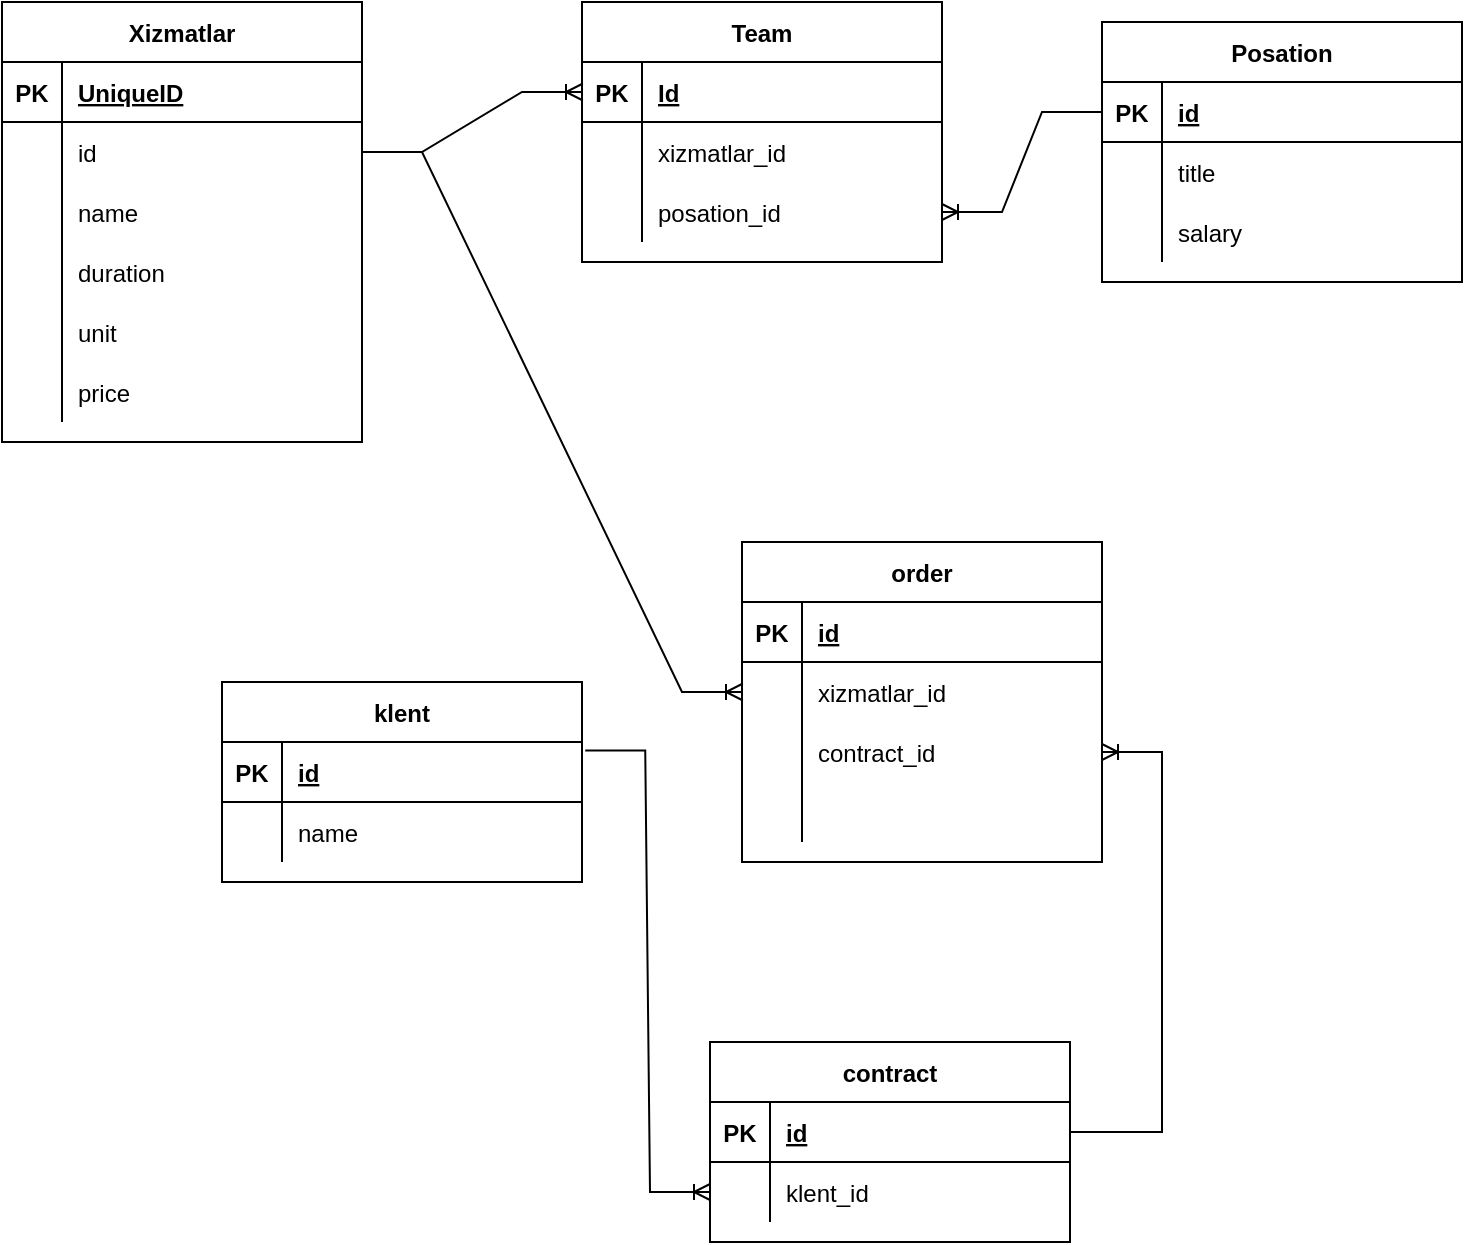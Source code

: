 <mxfile version="17.4.6" type="device"><diagram id="w4tWnw_JtKsf6p1uLw50" name="Page-1"><mxGraphModel dx="1384" dy="772" grid="1" gridSize="10" guides="1" tooltips="1" connect="1" arrows="1" fold="1" page="1" pageScale="1" pageWidth="827" pageHeight="1169" math="0" shadow="0"><root><mxCell id="0"/><mxCell id="1" parent="0"/><mxCell id="dVVWXhntclBttczPjFfU-1" value="Xizmatlar" style="shape=table;startSize=30;container=1;collapsible=1;childLayout=tableLayout;fixedRows=1;rowLines=0;fontStyle=1;align=center;resizeLast=1;" parent="1" vertex="1"><mxGeometry x="60" y="40" width="180" height="220" as="geometry"/></mxCell><mxCell id="dVVWXhntclBttczPjFfU-2" value="" style="shape=tableRow;horizontal=0;startSize=0;swimlaneHead=0;swimlaneBody=0;fillColor=none;collapsible=0;dropTarget=0;points=[[0,0.5],[1,0.5]];portConstraint=eastwest;top=0;left=0;right=0;bottom=1;" parent="dVVWXhntclBttczPjFfU-1" vertex="1"><mxGeometry y="30" width="180" height="30" as="geometry"/></mxCell><mxCell id="dVVWXhntclBttczPjFfU-3" value="PK" style="shape=partialRectangle;connectable=0;fillColor=none;top=0;left=0;bottom=0;right=0;fontStyle=1;overflow=hidden;" parent="dVVWXhntclBttczPjFfU-2" vertex="1"><mxGeometry width="30" height="30" as="geometry"><mxRectangle width="30" height="30" as="alternateBounds"/></mxGeometry></mxCell><mxCell id="dVVWXhntclBttczPjFfU-4" value="UniqueID" style="shape=partialRectangle;connectable=0;fillColor=none;top=0;left=0;bottom=0;right=0;align=left;spacingLeft=6;fontStyle=5;overflow=hidden;" parent="dVVWXhntclBttczPjFfU-2" vertex="1"><mxGeometry x="30" width="150" height="30" as="geometry"><mxRectangle width="150" height="30" as="alternateBounds"/></mxGeometry></mxCell><mxCell id="dVVWXhntclBttczPjFfU-5" value="" style="shape=tableRow;horizontal=0;startSize=0;swimlaneHead=0;swimlaneBody=0;fillColor=none;collapsible=0;dropTarget=0;points=[[0,0.5],[1,0.5]];portConstraint=eastwest;top=0;left=0;right=0;bottom=0;" parent="dVVWXhntclBttczPjFfU-1" vertex="1"><mxGeometry y="60" width="180" height="30" as="geometry"/></mxCell><mxCell id="dVVWXhntclBttczPjFfU-6" value="" style="shape=partialRectangle;connectable=0;fillColor=none;top=0;left=0;bottom=0;right=0;editable=1;overflow=hidden;" parent="dVVWXhntclBttczPjFfU-5" vertex="1"><mxGeometry width="30" height="30" as="geometry"><mxRectangle width="30" height="30" as="alternateBounds"/></mxGeometry></mxCell><mxCell id="dVVWXhntclBttczPjFfU-7" value="id" style="shape=partialRectangle;connectable=0;fillColor=none;top=0;left=0;bottom=0;right=0;align=left;spacingLeft=6;overflow=hidden;" parent="dVVWXhntclBttczPjFfU-5" vertex="1"><mxGeometry x="30" width="150" height="30" as="geometry"><mxRectangle width="150" height="30" as="alternateBounds"/></mxGeometry></mxCell><mxCell id="dVVWXhntclBttczPjFfU-8" value="" style="shape=tableRow;horizontal=0;startSize=0;swimlaneHead=0;swimlaneBody=0;fillColor=none;collapsible=0;dropTarget=0;points=[[0,0.5],[1,0.5]];portConstraint=eastwest;top=0;left=0;right=0;bottom=0;" parent="dVVWXhntclBttczPjFfU-1" vertex="1"><mxGeometry y="90" width="180" height="30" as="geometry"/></mxCell><mxCell id="dVVWXhntclBttczPjFfU-9" value="" style="shape=partialRectangle;connectable=0;fillColor=none;top=0;left=0;bottom=0;right=0;editable=1;overflow=hidden;" parent="dVVWXhntclBttczPjFfU-8" vertex="1"><mxGeometry width="30" height="30" as="geometry"><mxRectangle width="30" height="30" as="alternateBounds"/></mxGeometry></mxCell><mxCell id="dVVWXhntclBttczPjFfU-10" value="name" style="shape=partialRectangle;connectable=0;fillColor=none;top=0;left=0;bottom=0;right=0;align=left;spacingLeft=6;overflow=hidden;" parent="dVVWXhntclBttczPjFfU-8" vertex="1"><mxGeometry x="30" width="150" height="30" as="geometry"><mxRectangle width="150" height="30" as="alternateBounds"/></mxGeometry></mxCell><mxCell id="dVVWXhntclBttczPjFfU-11" value="" style="shape=tableRow;horizontal=0;startSize=0;swimlaneHead=0;swimlaneBody=0;fillColor=none;collapsible=0;dropTarget=0;points=[[0,0.5],[1,0.5]];portConstraint=eastwest;top=0;left=0;right=0;bottom=0;" parent="dVVWXhntclBttczPjFfU-1" vertex="1"><mxGeometry y="120" width="180" height="30" as="geometry"/></mxCell><mxCell id="dVVWXhntclBttczPjFfU-12" value="" style="shape=partialRectangle;connectable=0;fillColor=none;top=0;left=0;bottom=0;right=0;editable=1;overflow=hidden;" parent="dVVWXhntclBttczPjFfU-11" vertex="1"><mxGeometry width="30" height="30" as="geometry"><mxRectangle width="30" height="30" as="alternateBounds"/></mxGeometry></mxCell><mxCell id="dVVWXhntclBttczPjFfU-13" value="duration" style="shape=partialRectangle;connectable=0;fillColor=none;top=0;left=0;bottom=0;right=0;align=left;spacingLeft=6;overflow=hidden;" parent="dVVWXhntclBttczPjFfU-11" vertex="1"><mxGeometry x="30" width="150" height="30" as="geometry"><mxRectangle width="150" height="30" as="alternateBounds"/></mxGeometry></mxCell><mxCell id="dVVWXhntclBttczPjFfU-14" value="" style="shape=tableRow;horizontal=0;startSize=0;swimlaneHead=0;swimlaneBody=0;fillColor=none;collapsible=0;dropTarget=0;points=[[0,0.5],[1,0.5]];portConstraint=eastwest;top=0;left=0;right=0;bottom=0;" parent="dVVWXhntclBttczPjFfU-1" vertex="1"><mxGeometry y="150" width="180" height="30" as="geometry"/></mxCell><mxCell id="dVVWXhntclBttczPjFfU-15" value="" style="shape=partialRectangle;connectable=0;fillColor=none;top=0;left=0;bottom=0;right=0;editable=1;overflow=hidden;" parent="dVVWXhntclBttczPjFfU-14" vertex="1"><mxGeometry width="30" height="30" as="geometry"><mxRectangle width="30" height="30" as="alternateBounds"/></mxGeometry></mxCell><mxCell id="dVVWXhntclBttczPjFfU-16" value="unit" style="shape=partialRectangle;connectable=0;fillColor=none;top=0;left=0;bottom=0;right=0;align=left;spacingLeft=6;overflow=hidden;" parent="dVVWXhntclBttczPjFfU-14" vertex="1"><mxGeometry x="30" width="150" height="30" as="geometry"><mxRectangle width="150" height="30" as="alternateBounds"/></mxGeometry></mxCell><mxCell id="dVVWXhntclBttczPjFfU-17" value="" style="shape=tableRow;horizontal=0;startSize=0;swimlaneHead=0;swimlaneBody=0;fillColor=none;collapsible=0;dropTarget=0;points=[[0,0.5],[1,0.5]];portConstraint=eastwest;top=0;left=0;right=0;bottom=0;" parent="dVVWXhntclBttczPjFfU-1" vertex="1"><mxGeometry y="180" width="180" height="30" as="geometry"/></mxCell><mxCell id="dVVWXhntclBttczPjFfU-18" value="" style="shape=partialRectangle;connectable=0;fillColor=none;top=0;left=0;bottom=0;right=0;editable=1;overflow=hidden;" parent="dVVWXhntclBttczPjFfU-17" vertex="1"><mxGeometry width="30" height="30" as="geometry"><mxRectangle width="30" height="30" as="alternateBounds"/></mxGeometry></mxCell><mxCell id="dVVWXhntclBttczPjFfU-19" value="price" style="shape=partialRectangle;connectable=0;fillColor=none;top=0;left=0;bottom=0;right=0;align=left;spacingLeft=6;overflow=hidden;" parent="dVVWXhntclBttczPjFfU-17" vertex="1"><mxGeometry x="30" width="150" height="30" as="geometry"><mxRectangle width="150" height="30" as="alternateBounds"/></mxGeometry></mxCell><mxCell id="dVVWXhntclBttczPjFfU-20" value="Posation" style="shape=table;startSize=30;container=1;collapsible=1;childLayout=tableLayout;fixedRows=1;rowLines=0;fontStyle=1;align=center;resizeLast=1;" parent="1" vertex="1"><mxGeometry x="610" y="50" width="180" height="130" as="geometry"/></mxCell><mxCell id="dVVWXhntclBttczPjFfU-21" value="" style="shape=tableRow;horizontal=0;startSize=0;swimlaneHead=0;swimlaneBody=0;fillColor=none;collapsible=0;dropTarget=0;points=[[0,0.5],[1,0.5]];portConstraint=eastwest;top=0;left=0;right=0;bottom=1;" parent="dVVWXhntclBttczPjFfU-20" vertex="1"><mxGeometry y="30" width="180" height="30" as="geometry"/></mxCell><mxCell id="dVVWXhntclBttczPjFfU-22" value="PK" style="shape=partialRectangle;connectable=0;fillColor=none;top=0;left=0;bottom=0;right=0;fontStyle=1;overflow=hidden;" parent="dVVWXhntclBttczPjFfU-21" vertex="1"><mxGeometry width="30" height="30" as="geometry"><mxRectangle width="30" height="30" as="alternateBounds"/></mxGeometry></mxCell><mxCell id="dVVWXhntclBttczPjFfU-23" value="id" style="shape=partialRectangle;connectable=0;fillColor=none;top=0;left=0;bottom=0;right=0;align=left;spacingLeft=6;fontStyle=5;overflow=hidden;" parent="dVVWXhntclBttczPjFfU-21" vertex="1"><mxGeometry x="30" width="150" height="30" as="geometry"><mxRectangle width="150" height="30" as="alternateBounds"/></mxGeometry></mxCell><mxCell id="dVVWXhntclBttczPjFfU-24" value="" style="shape=tableRow;horizontal=0;startSize=0;swimlaneHead=0;swimlaneBody=0;fillColor=none;collapsible=0;dropTarget=0;points=[[0,0.5],[1,0.5]];portConstraint=eastwest;top=0;left=0;right=0;bottom=0;" parent="dVVWXhntclBttczPjFfU-20" vertex="1"><mxGeometry y="60" width="180" height="30" as="geometry"/></mxCell><mxCell id="dVVWXhntclBttczPjFfU-25" value="" style="shape=partialRectangle;connectable=0;fillColor=none;top=0;left=0;bottom=0;right=0;editable=1;overflow=hidden;" parent="dVVWXhntclBttczPjFfU-24" vertex="1"><mxGeometry width="30" height="30" as="geometry"><mxRectangle width="30" height="30" as="alternateBounds"/></mxGeometry></mxCell><mxCell id="dVVWXhntclBttczPjFfU-26" value="title" style="shape=partialRectangle;connectable=0;fillColor=none;top=0;left=0;bottom=0;right=0;align=left;spacingLeft=6;overflow=hidden;" parent="dVVWXhntclBttczPjFfU-24" vertex="1"><mxGeometry x="30" width="150" height="30" as="geometry"><mxRectangle width="150" height="30" as="alternateBounds"/></mxGeometry></mxCell><mxCell id="dVVWXhntclBttczPjFfU-27" value="" style="shape=tableRow;horizontal=0;startSize=0;swimlaneHead=0;swimlaneBody=0;fillColor=none;collapsible=0;dropTarget=0;points=[[0,0.5],[1,0.5]];portConstraint=eastwest;top=0;left=0;right=0;bottom=0;" parent="dVVWXhntclBttczPjFfU-20" vertex="1"><mxGeometry y="90" width="180" height="30" as="geometry"/></mxCell><mxCell id="dVVWXhntclBttczPjFfU-28" value="" style="shape=partialRectangle;connectable=0;fillColor=none;top=0;left=0;bottom=0;right=0;editable=1;overflow=hidden;" parent="dVVWXhntclBttczPjFfU-27" vertex="1"><mxGeometry width="30" height="30" as="geometry"><mxRectangle width="30" height="30" as="alternateBounds"/></mxGeometry></mxCell><mxCell id="dVVWXhntclBttczPjFfU-29" value="salary" style="shape=partialRectangle;connectable=0;fillColor=none;top=0;left=0;bottom=0;right=0;align=left;spacingLeft=6;overflow=hidden;" parent="dVVWXhntclBttczPjFfU-27" vertex="1"><mxGeometry x="30" width="150" height="30" as="geometry"><mxRectangle width="150" height="30" as="alternateBounds"/></mxGeometry></mxCell><mxCell id="dVVWXhntclBttczPjFfU-33" value="Team" style="shape=table;startSize=30;container=1;collapsible=1;childLayout=tableLayout;fixedRows=1;rowLines=0;fontStyle=1;align=center;resizeLast=1;" parent="1" vertex="1"><mxGeometry x="350" y="40" width="180" height="130" as="geometry"/></mxCell><mxCell id="dVVWXhntclBttczPjFfU-34" value="" style="shape=tableRow;horizontal=0;startSize=0;swimlaneHead=0;swimlaneBody=0;fillColor=none;collapsible=0;dropTarget=0;points=[[0,0.5],[1,0.5]];portConstraint=eastwest;top=0;left=0;right=0;bottom=1;" parent="dVVWXhntclBttczPjFfU-33" vertex="1"><mxGeometry y="30" width="180" height="30" as="geometry"/></mxCell><mxCell id="dVVWXhntclBttczPjFfU-35" value="PK" style="shape=partialRectangle;connectable=0;fillColor=none;top=0;left=0;bottom=0;right=0;fontStyle=1;overflow=hidden;" parent="dVVWXhntclBttczPjFfU-34" vertex="1"><mxGeometry width="30" height="30" as="geometry"><mxRectangle width="30" height="30" as="alternateBounds"/></mxGeometry></mxCell><mxCell id="dVVWXhntclBttczPjFfU-36" value="Id" style="shape=partialRectangle;connectable=0;fillColor=none;top=0;left=0;bottom=0;right=0;align=left;spacingLeft=6;fontStyle=5;overflow=hidden;" parent="dVVWXhntclBttczPjFfU-34" vertex="1"><mxGeometry x="30" width="150" height="30" as="geometry"><mxRectangle width="150" height="30" as="alternateBounds"/></mxGeometry></mxCell><mxCell id="dVVWXhntclBttczPjFfU-40" value="" style="shape=tableRow;horizontal=0;startSize=0;swimlaneHead=0;swimlaneBody=0;fillColor=none;collapsible=0;dropTarget=0;points=[[0,0.5],[1,0.5]];portConstraint=eastwest;top=0;left=0;right=0;bottom=0;" parent="dVVWXhntclBttczPjFfU-33" vertex="1"><mxGeometry y="60" width="180" height="30" as="geometry"/></mxCell><mxCell id="dVVWXhntclBttczPjFfU-41" value="" style="shape=partialRectangle;connectable=0;fillColor=none;top=0;left=0;bottom=0;right=0;editable=1;overflow=hidden;" parent="dVVWXhntclBttczPjFfU-40" vertex="1"><mxGeometry width="30" height="30" as="geometry"><mxRectangle width="30" height="30" as="alternateBounds"/></mxGeometry></mxCell><mxCell id="dVVWXhntclBttczPjFfU-42" value="xizmatlar_id" style="shape=partialRectangle;connectable=0;fillColor=none;top=0;left=0;bottom=0;right=0;align=left;spacingLeft=6;overflow=hidden;" parent="dVVWXhntclBttczPjFfU-40" vertex="1"><mxGeometry x="30" width="150" height="30" as="geometry"><mxRectangle width="150" height="30" as="alternateBounds"/></mxGeometry></mxCell><mxCell id="dVVWXhntclBttczPjFfU-43" value="" style="shape=tableRow;horizontal=0;startSize=0;swimlaneHead=0;swimlaneBody=0;fillColor=none;collapsible=0;dropTarget=0;points=[[0,0.5],[1,0.5]];portConstraint=eastwest;top=0;left=0;right=0;bottom=0;" parent="dVVWXhntclBttczPjFfU-33" vertex="1"><mxGeometry y="90" width="180" height="30" as="geometry"/></mxCell><mxCell id="dVVWXhntclBttczPjFfU-44" value="" style="shape=partialRectangle;connectable=0;fillColor=none;top=0;left=0;bottom=0;right=0;editable=1;overflow=hidden;" parent="dVVWXhntclBttczPjFfU-43" vertex="1"><mxGeometry width="30" height="30" as="geometry"><mxRectangle width="30" height="30" as="alternateBounds"/></mxGeometry></mxCell><mxCell id="dVVWXhntclBttczPjFfU-45" value="posation_id" style="shape=partialRectangle;connectable=0;fillColor=none;top=0;left=0;bottom=0;right=0;align=left;spacingLeft=6;overflow=hidden;" parent="dVVWXhntclBttczPjFfU-43" vertex="1"><mxGeometry x="30" width="150" height="30" as="geometry"><mxRectangle width="150" height="30" as="alternateBounds"/></mxGeometry></mxCell><mxCell id="dVVWXhntclBttczPjFfU-46" value="" style="edgeStyle=entityRelationEdgeStyle;fontSize=12;html=1;endArrow=ERoneToMany;rounded=0;exitX=1;exitY=0.5;exitDx=0;exitDy=0;entryX=0;entryY=0.5;entryDx=0;entryDy=0;" parent="1" source="dVVWXhntclBttczPjFfU-5" target="dVVWXhntclBttczPjFfU-34" edge="1"><mxGeometry width="100" height="100" relative="1" as="geometry"><mxPoint x="298.74" y="407.8" as="sourcePoint"/><mxPoint x="320" y="170" as="targetPoint"/></mxGeometry></mxCell><mxCell id="dVVWXhntclBttczPjFfU-47" value="" style="edgeStyle=entityRelationEdgeStyle;fontSize=12;html=1;endArrow=ERoneToMany;rounded=0;" parent="1" source="dVVWXhntclBttczPjFfU-21" target="dVVWXhntclBttczPjFfU-43" edge="1"><mxGeometry width="100" height="100" relative="1" as="geometry"><mxPoint x="480" y="445" as="sourcePoint"/><mxPoint x="580" y="210" as="targetPoint"/></mxGeometry></mxCell><mxCell id="aYq8u-rnGOaAdXfXV5jO-2" value="klent" style="shape=table;startSize=30;container=1;collapsible=1;childLayout=tableLayout;fixedRows=1;rowLines=0;fontStyle=1;align=center;resizeLast=1;" vertex="1" parent="1"><mxGeometry x="170" y="380" width="180" height="100" as="geometry"/></mxCell><mxCell id="aYq8u-rnGOaAdXfXV5jO-3" value="" style="shape=tableRow;horizontal=0;startSize=0;swimlaneHead=0;swimlaneBody=0;fillColor=none;collapsible=0;dropTarget=0;points=[[0,0.5],[1,0.5]];portConstraint=eastwest;top=0;left=0;right=0;bottom=1;" vertex="1" parent="aYq8u-rnGOaAdXfXV5jO-2"><mxGeometry y="30" width="180" height="30" as="geometry"/></mxCell><mxCell id="aYq8u-rnGOaAdXfXV5jO-4" value="PK" style="shape=partialRectangle;connectable=0;fillColor=none;top=0;left=0;bottom=0;right=0;fontStyle=1;overflow=hidden;" vertex="1" parent="aYq8u-rnGOaAdXfXV5jO-3"><mxGeometry width="30" height="30" as="geometry"><mxRectangle width="30" height="30" as="alternateBounds"/></mxGeometry></mxCell><mxCell id="aYq8u-rnGOaAdXfXV5jO-5" value="id" style="shape=partialRectangle;connectable=0;fillColor=none;top=0;left=0;bottom=0;right=0;align=left;spacingLeft=6;fontStyle=5;overflow=hidden;" vertex="1" parent="aYq8u-rnGOaAdXfXV5jO-3"><mxGeometry x="30" width="150" height="30" as="geometry"><mxRectangle width="150" height="30" as="alternateBounds"/></mxGeometry></mxCell><mxCell id="aYq8u-rnGOaAdXfXV5jO-6" value="" style="shape=tableRow;horizontal=0;startSize=0;swimlaneHead=0;swimlaneBody=0;fillColor=none;collapsible=0;dropTarget=0;points=[[0,0.5],[1,0.5]];portConstraint=eastwest;top=0;left=0;right=0;bottom=0;" vertex="1" parent="aYq8u-rnGOaAdXfXV5jO-2"><mxGeometry y="60" width="180" height="30" as="geometry"/></mxCell><mxCell id="aYq8u-rnGOaAdXfXV5jO-7" value="" style="shape=partialRectangle;connectable=0;fillColor=none;top=0;left=0;bottom=0;right=0;editable=1;overflow=hidden;" vertex="1" parent="aYq8u-rnGOaAdXfXV5jO-6"><mxGeometry width="30" height="30" as="geometry"><mxRectangle width="30" height="30" as="alternateBounds"/></mxGeometry></mxCell><mxCell id="aYq8u-rnGOaAdXfXV5jO-8" value="name" style="shape=partialRectangle;connectable=0;fillColor=none;top=0;left=0;bottom=0;right=0;align=left;spacingLeft=6;overflow=hidden;" vertex="1" parent="aYq8u-rnGOaAdXfXV5jO-6"><mxGeometry x="30" width="150" height="30" as="geometry"><mxRectangle width="150" height="30" as="alternateBounds"/></mxGeometry></mxCell><mxCell id="aYq8u-rnGOaAdXfXV5jO-15" value="order" style="shape=table;startSize=30;container=1;collapsible=1;childLayout=tableLayout;fixedRows=1;rowLines=0;fontStyle=1;align=center;resizeLast=1;" vertex="1" parent="1"><mxGeometry x="430" y="310" width="180" height="160" as="geometry"/></mxCell><mxCell id="aYq8u-rnGOaAdXfXV5jO-16" value="" style="shape=tableRow;horizontal=0;startSize=0;swimlaneHead=0;swimlaneBody=0;fillColor=none;collapsible=0;dropTarget=0;points=[[0,0.5],[1,0.5]];portConstraint=eastwest;top=0;left=0;right=0;bottom=1;" vertex="1" parent="aYq8u-rnGOaAdXfXV5jO-15"><mxGeometry y="30" width="180" height="30" as="geometry"/></mxCell><mxCell id="aYq8u-rnGOaAdXfXV5jO-17" value="PK" style="shape=partialRectangle;connectable=0;fillColor=none;top=0;left=0;bottom=0;right=0;fontStyle=1;overflow=hidden;" vertex="1" parent="aYq8u-rnGOaAdXfXV5jO-16"><mxGeometry width="30" height="30" as="geometry"><mxRectangle width="30" height="30" as="alternateBounds"/></mxGeometry></mxCell><mxCell id="aYq8u-rnGOaAdXfXV5jO-18" value="id" style="shape=partialRectangle;connectable=0;fillColor=none;top=0;left=0;bottom=0;right=0;align=left;spacingLeft=6;fontStyle=5;overflow=hidden;" vertex="1" parent="aYq8u-rnGOaAdXfXV5jO-16"><mxGeometry x="30" width="150" height="30" as="geometry"><mxRectangle width="150" height="30" as="alternateBounds"/></mxGeometry></mxCell><mxCell id="aYq8u-rnGOaAdXfXV5jO-19" value="" style="shape=tableRow;horizontal=0;startSize=0;swimlaneHead=0;swimlaneBody=0;fillColor=none;collapsible=0;dropTarget=0;points=[[0,0.5],[1,0.5]];portConstraint=eastwest;top=0;left=0;right=0;bottom=0;" vertex="1" parent="aYq8u-rnGOaAdXfXV5jO-15"><mxGeometry y="60" width="180" height="30" as="geometry"/></mxCell><mxCell id="aYq8u-rnGOaAdXfXV5jO-20" value="" style="shape=partialRectangle;connectable=0;fillColor=none;top=0;left=0;bottom=0;right=0;editable=1;overflow=hidden;" vertex="1" parent="aYq8u-rnGOaAdXfXV5jO-19"><mxGeometry width="30" height="30" as="geometry"><mxRectangle width="30" height="30" as="alternateBounds"/></mxGeometry></mxCell><mxCell id="aYq8u-rnGOaAdXfXV5jO-21" value="xizmatlar_id" style="shape=partialRectangle;connectable=0;fillColor=none;top=0;left=0;bottom=0;right=0;align=left;spacingLeft=6;overflow=hidden;" vertex="1" parent="aYq8u-rnGOaAdXfXV5jO-19"><mxGeometry x="30" width="150" height="30" as="geometry"><mxRectangle width="150" height="30" as="alternateBounds"/></mxGeometry></mxCell><mxCell id="aYq8u-rnGOaAdXfXV5jO-22" value="" style="shape=tableRow;horizontal=0;startSize=0;swimlaneHead=0;swimlaneBody=0;fillColor=none;collapsible=0;dropTarget=0;points=[[0,0.5],[1,0.5]];portConstraint=eastwest;top=0;left=0;right=0;bottom=0;" vertex="1" parent="aYq8u-rnGOaAdXfXV5jO-15"><mxGeometry y="90" width="180" height="30" as="geometry"/></mxCell><mxCell id="aYq8u-rnGOaAdXfXV5jO-23" value="" style="shape=partialRectangle;connectable=0;fillColor=none;top=0;left=0;bottom=0;right=0;editable=1;overflow=hidden;" vertex="1" parent="aYq8u-rnGOaAdXfXV5jO-22"><mxGeometry width="30" height="30" as="geometry"><mxRectangle width="30" height="30" as="alternateBounds"/></mxGeometry></mxCell><mxCell id="aYq8u-rnGOaAdXfXV5jO-24" value="contract_id" style="shape=partialRectangle;connectable=0;fillColor=none;top=0;left=0;bottom=0;right=0;align=left;spacingLeft=6;overflow=hidden;" vertex="1" parent="aYq8u-rnGOaAdXfXV5jO-22"><mxGeometry x="30" width="150" height="30" as="geometry"><mxRectangle width="150" height="30" as="alternateBounds"/></mxGeometry></mxCell><mxCell id="aYq8u-rnGOaAdXfXV5jO-25" value="" style="shape=tableRow;horizontal=0;startSize=0;swimlaneHead=0;swimlaneBody=0;fillColor=none;collapsible=0;dropTarget=0;points=[[0,0.5],[1,0.5]];portConstraint=eastwest;top=0;left=0;right=0;bottom=0;" vertex="1" parent="aYq8u-rnGOaAdXfXV5jO-15"><mxGeometry y="120" width="180" height="30" as="geometry"/></mxCell><mxCell id="aYq8u-rnGOaAdXfXV5jO-26" value="" style="shape=partialRectangle;connectable=0;fillColor=none;top=0;left=0;bottom=0;right=0;editable=1;overflow=hidden;" vertex="1" parent="aYq8u-rnGOaAdXfXV5jO-25"><mxGeometry width="30" height="30" as="geometry"><mxRectangle width="30" height="30" as="alternateBounds"/></mxGeometry></mxCell><mxCell id="aYq8u-rnGOaAdXfXV5jO-27" value="" style="shape=partialRectangle;connectable=0;fillColor=none;top=0;left=0;bottom=0;right=0;align=left;spacingLeft=6;overflow=hidden;" vertex="1" parent="aYq8u-rnGOaAdXfXV5jO-25"><mxGeometry x="30" width="150" height="30" as="geometry"><mxRectangle width="150" height="30" as="alternateBounds"/></mxGeometry></mxCell><mxCell id="aYq8u-rnGOaAdXfXV5jO-28" value="contract" style="shape=table;startSize=30;container=1;collapsible=1;childLayout=tableLayout;fixedRows=1;rowLines=0;fontStyle=1;align=center;resizeLast=1;" vertex="1" parent="1"><mxGeometry x="414" y="560" width="180" height="100" as="geometry"/></mxCell><mxCell id="aYq8u-rnGOaAdXfXV5jO-29" value="" style="shape=tableRow;horizontal=0;startSize=0;swimlaneHead=0;swimlaneBody=0;fillColor=none;collapsible=0;dropTarget=0;points=[[0,0.5],[1,0.5]];portConstraint=eastwest;top=0;left=0;right=0;bottom=1;" vertex="1" parent="aYq8u-rnGOaAdXfXV5jO-28"><mxGeometry y="30" width="180" height="30" as="geometry"/></mxCell><mxCell id="aYq8u-rnGOaAdXfXV5jO-30" value="PK" style="shape=partialRectangle;connectable=0;fillColor=none;top=0;left=0;bottom=0;right=0;fontStyle=1;overflow=hidden;" vertex="1" parent="aYq8u-rnGOaAdXfXV5jO-29"><mxGeometry width="30" height="30" as="geometry"><mxRectangle width="30" height="30" as="alternateBounds"/></mxGeometry></mxCell><mxCell id="aYq8u-rnGOaAdXfXV5jO-31" value="id" style="shape=partialRectangle;connectable=0;fillColor=none;top=0;left=0;bottom=0;right=0;align=left;spacingLeft=6;fontStyle=5;overflow=hidden;" vertex="1" parent="aYq8u-rnGOaAdXfXV5jO-29"><mxGeometry x="30" width="150" height="30" as="geometry"><mxRectangle width="150" height="30" as="alternateBounds"/></mxGeometry></mxCell><mxCell id="aYq8u-rnGOaAdXfXV5jO-35" value="" style="shape=tableRow;horizontal=0;startSize=0;swimlaneHead=0;swimlaneBody=0;fillColor=none;collapsible=0;dropTarget=0;points=[[0,0.5],[1,0.5]];portConstraint=eastwest;top=0;left=0;right=0;bottom=0;" vertex="1" parent="aYq8u-rnGOaAdXfXV5jO-28"><mxGeometry y="60" width="180" height="30" as="geometry"/></mxCell><mxCell id="aYq8u-rnGOaAdXfXV5jO-36" value="" style="shape=partialRectangle;connectable=0;fillColor=none;top=0;left=0;bottom=0;right=0;editable=1;overflow=hidden;" vertex="1" parent="aYq8u-rnGOaAdXfXV5jO-35"><mxGeometry width="30" height="30" as="geometry"><mxRectangle width="30" height="30" as="alternateBounds"/></mxGeometry></mxCell><mxCell id="aYq8u-rnGOaAdXfXV5jO-37" value="klent_id" style="shape=partialRectangle;connectable=0;fillColor=none;top=0;left=0;bottom=0;right=0;align=left;spacingLeft=6;overflow=hidden;" vertex="1" parent="aYq8u-rnGOaAdXfXV5jO-35"><mxGeometry x="30" width="150" height="30" as="geometry"><mxRectangle width="150" height="30" as="alternateBounds"/></mxGeometry></mxCell><mxCell id="aYq8u-rnGOaAdXfXV5jO-41" value="" style="edgeStyle=entityRelationEdgeStyle;fontSize=12;html=1;endArrow=ERoneToMany;rounded=0;exitX=1.009;exitY=0.14;exitDx=0;exitDy=0;exitPerimeter=0;" edge="1" parent="1" source="aYq8u-rnGOaAdXfXV5jO-3" target="aYq8u-rnGOaAdXfXV5jO-35"><mxGeometry width="100" height="100" relative="1" as="geometry"><mxPoint x="330" y="330" as="sourcePoint"/><mxPoint x="460" y="410" as="targetPoint"/></mxGeometry></mxCell><mxCell id="aYq8u-rnGOaAdXfXV5jO-42" value="" style="edgeStyle=entityRelationEdgeStyle;fontSize=12;html=1;endArrow=ERoneToMany;rounded=0;" edge="1" parent="1" source="dVVWXhntclBttczPjFfU-5" target="aYq8u-rnGOaAdXfXV5jO-19"><mxGeometry width="100" height="100" relative="1" as="geometry"><mxPoint x="770" y="340" as="sourcePoint"/><mxPoint x="280" y="50" as="targetPoint"/></mxGeometry></mxCell><mxCell id="aYq8u-rnGOaAdXfXV5jO-44" value="" style="edgeStyle=entityRelationEdgeStyle;fontSize=12;html=1;endArrow=ERoneToMany;rounded=0;" edge="1" parent="1" source="aYq8u-rnGOaAdXfXV5jO-29" target="aYq8u-rnGOaAdXfXV5jO-22"><mxGeometry width="100" height="100" relative="1" as="geometry"><mxPoint x="300" y="420" as="sourcePoint"/><mxPoint x="400" y="320" as="targetPoint"/></mxGeometry></mxCell></root></mxGraphModel></diagram></mxfile>